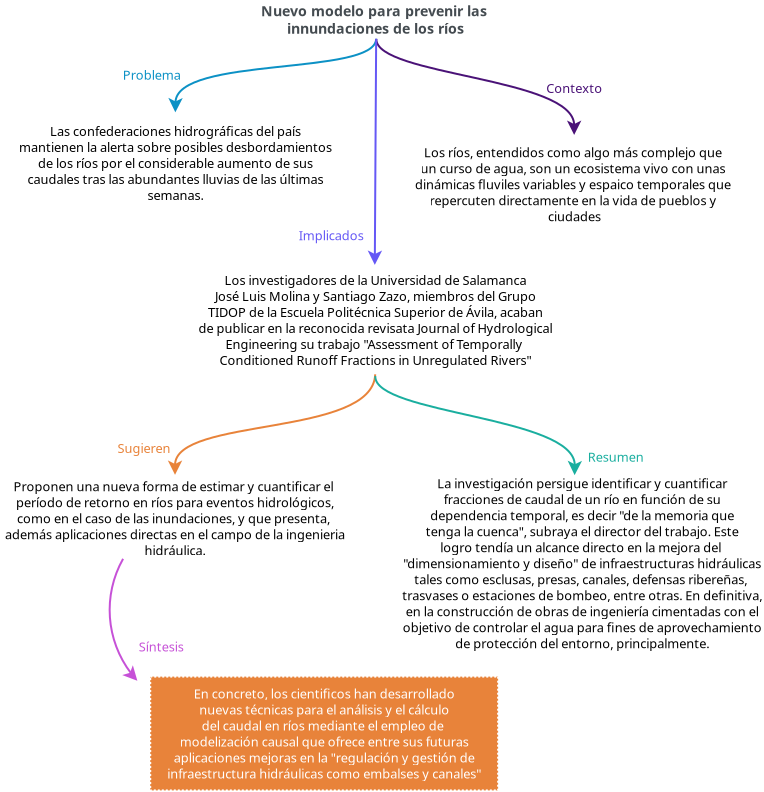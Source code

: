 <?xml version="1.0" encoding="UTF-8"?>
<dia:diagram xmlns:dia="http://www.lysator.liu.se/~alla/dia/">
  <dia:layer name="Fondo" visible="true" connectable="true" active="true">
    <dia:object type="Standard - Text" version="1" id="O0">
      <dia:attribute name="obj_pos">
        <dia:point val="25.034,5.044"/>
      </dia:attribute>
      <dia:attribute name="obj_bb">
        <dia:rectangle val="18.524,4.387;31.544,6.096"/>
      </dia:attribute>
      <dia:attribute name="text">
        <dia:composite type="text">
          <dia:attribute name="string">
            <dia:string>#Nuevo modelo para prevenir las 
innundaciones de los ríos#</dia:string>
          </dia:attribute>
          <dia:attribute name="font">
            <dia:font family="sans" style="80" name="Helvetica-Bold"/>
          </dia:attribute>
          <dia:attribute name="height">
            <dia:real val="0.885"/>
          </dia:attribute>
          <dia:attribute name="pos">
            <dia:point val="25.034,5.044"/>
          </dia:attribute>
          <dia:attribute name="color">
            <dia:color val="#444b50ff"/>
          </dia:attribute>
          <dia:attribute name="alignment">
            <dia:enum val="1"/>
          </dia:attribute>
        </dia:composite>
      </dia:attribute>
      <dia:attribute name="valign">
        <dia:enum val="3"/>
      </dia:attribute>
    </dia:object>
    <dia:object type="Standard - BezierLine" version="0" id="O1">
      <dia:attribute name="obj_pos">
        <dia:point val="25.07,6.176"/>
      </dia:attribute>
      <dia:attribute name="obj_bb">
        <dia:rectangle val="14.676,6.125;25.12,9.853"/>
      </dia:attribute>
      <dia:attribute name="bez_points">
        <dia:point val="25.07,6.176"/>
        <dia:point val="25.034,8.05"/>
        <dia:point val="15.064,7.024"/>
        <dia:point val="15.029,9.853"/>
      </dia:attribute>
      <dia:attribute name="corner_types">
        <dia:enum val="0"/>
        <dia:enum val="0"/>
      </dia:attribute>
      <dia:attribute name="line_color">
        <dia:color val="#0c91c5ff"/>
      </dia:attribute>
      <dia:attribute name="end_arrow">
        <dia:enum val="22"/>
      </dia:attribute>
      <dia:attribute name="end_arrow_length">
        <dia:real val="0.5"/>
      </dia:attribute>
      <dia:attribute name="end_arrow_width">
        <dia:real val="0.5"/>
      </dia:attribute>
    </dia:object>
    <dia:object type="Standard - Text" version="1" id="O2">
      <dia:attribute name="obj_pos">
        <dia:point val="15.039,11.042"/>
      </dia:attribute>
      <dia:attribute name="obj_bb">
        <dia:rectangle val="6.609,10.448;23.468,14.393"/>
      </dia:attribute>
      <dia:attribute name="text">
        <dia:composite type="text">
          <dia:attribute name="string">
            <dia:string>#Las confederaciones hidrográficas del país
mantienen la alerta sobre posibles desbordamientos
de los ríos por el considerable aumento de sus
caudales tras las abundantes lluvias de las últimas
semanas.#</dia:string>
          </dia:attribute>
          <dia:attribute name="font">
            <dia:font family="sans" style="0" name="Helvetica"/>
          </dia:attribute>
          <dia:attribute name="height">
            <dia:real val="0.8"/>
          </dia:attribute>
          <dia:attribute name="pos">
            <dia:point val="15.039,11.042"/>
          </dia:attribute>
          <dia:attribute name="color">
            <dia:color val="#000000ff"/>
          </dia:attribute>
          <dia:attribute name="alignment">
            <dia:enum val="1"/>
          </dia:attribute>
        </dia:composite>
      </dia:attribute>
      <dia:attribute name="valign">
        <dia:enum val="3"/>
      </dia:attribute>
    </dia:object>
    <dia:object type="Standard - Text" version="1" id="O3">
      <dia:attribute name="obj_pos">
        <dia:point val="13.844,7.979"/>
      </dia:attribute>
      <dia:attribute name="obj_bb">
        <dia:rectangle val="12.332,7.605;15.355,8.353"/>
      </dia:attribute>
      <dia:attribute name="text">
        <dia:composite type="text">
          <dia:attribute name="string">
            <dia:string>#Problema#</dia:string>
          </dia:attribute>
          <dia:attribute name="font">
            <dia:font family="sans" style="0" name="Helvetica"/>
          </dia:attribute>
          <dia:attribute name="height">
            <dia:real val="0.804"/>
          </dia:attribute>
          <dia:attribute name="pos">
            <dia:point val="13.844,8.201"/>
          </dia:attribute>
          <dia:attribute name="color">
            <dia:color val="#0c91c5ff"/>
          </dia:attribute>
          <dia:attribute name="alignment">
            <dia:enum val="1"/>
          </dia:attribute>
        </dia:composite>
      </dia:attribute>
      <dia:attribute name="valign">
        <dia:enum val="2"/>
      </dia:attribute>
    </dia:object>
    <dia:object type="Standard - BezierLine" version="0" id="O4">
      <dia:attribute name="obj_pos">
        <dia:point val="25.077,6.184"/>
      </dia:attribute>
      <dia:attribute name="obj_bb">
        <dia:rectangle val="25.026,6.133;35.332,10.983"/>
      </dia:attribute>
      <dia:attribute name="bez_points">
        <dia:point val="25.077,6.184"/>
        <dia:point val="25.047,8.027"/>
        <dia:point val="34.97,8.099"/>
        <dia:point val="34.97,10.983"/>
      </dia:attribute>
      <dia:attribute name="corner_types">
        <dia:enum val="0"/>
        <dia:enum val="0"/>
      </dia:attribute>
      <dia:attribute name="line_color">
        <dia:color val="#4a1277ff"/>
      </dia:attribute>
      <dia:attribute name="end_arrow">
        <dia:enum val="22"/>
      </dia:attribute>
      <dia:attribute name="end_arrow_length">
        <dia:real val="0.5"/>
      </dia:attribute>
      <dia:attribute name="end_arrow_width">
        <dia:real val="0.5"/>
      </dia:attribute>
    </dia:object>
    <dia:object type="Standard - Text" version="1" id="O5">
      <dia:attribute name="obj_pos">
        <dia:point val="34.99,12.101"/>
      </dia:attribute>
      <dia:attribute name="obj_bb">
        <dia:rectangle val="26.226,11.507;43.754,15.452"/>
      </dia:attribute>
      <dia:attribute name="text">
        <dia:composite type="text">
          <dia:attribute name="string">
            <dia:string>#Los ríos, entendidos como algo más complejo que 
un curso de agua, son un ecosistema vivo con unas 
dinámicas fluviles variables y espaico temporales que 
repercuten directamente en la vida de pueblos y 
ciudades#</dia:string>
          </dia:attribute>
          <dia:attribute name="font">
            <dia:font family="sans" style="0" name="Helvetica"/>
          </dia:attribute>
          <dia:attribute name="height">
            <dia:real val="0.8"/>
          </dia:attribute>
          <dia:attribute name="pos">
            <dia:point val="34.99,12.101"/>
          </dia:attribute>
          <dia:attribute name="color">
            <dia:color val="#000000ff"/>
          </dia:attribute>
          <dia:attribute name="alignment">
            <dia:enum val="1"/>
          </dia:attribute>
        </dia:composite>
      </dia:attribute>
      <dia:attribute name="valign">
        <dia:enum val="3"/>
      </dia:attribute>
    </dia:object>
    <dia:object type="Standard - Text" version="1" id="O6">
      <dia:attribute name="obj_pos">
        <dia:point val="34.979,8.885"/>
      </dia:attribute>
      <dia:attribute name="obj_bb">
        <dia:rectangle val="33.529,8.291;36.428,9.036"/>
      </dia:attribute>
      <dia:attribute name="text">
        <dia:composite type="text">
          <dia:attribute name="string">
            <dia:string>#Contexto#</dia:string>
          </dia:attribute>
          <dia:attribute name="font">
            <dia:font family="sans" style="0" name="Helvetica"/>
          </dia:attribute>
          <dia:attribute name="height">
            <dia:real val="0.8"/>
          </dia:attribute>
          <dia:attribute name="pos">
            <dia:point val="34.979,8.885"/>
          </dia:attribute>
          <dia:attribute name="color">
            <dia:color val="#4a1277ff"/>
          </dia:attribute>
          <dia:attribute name="alignment">
            <dia:enum val="1"/>
          </dia:attribute>
        </dia:composite>
      </dia:attribute>
      <dia:attribute name="valign">
        <dia:enum val="3"/>
      </dia:attribute>
    </dia:object>
    <dia:object type="Standard - Line" version="0" id="O7">
      <dia:attribute name="obj_pos">
        <dia:point val="25.07,6.177"/>
      </dia:attribute>
      <dia:attribute name="obj_bb">
        <dia:rectangle val="24.645,6.127;25.369,17.531"/>
      </dia:attribute>
      <dia:attribute name="conn_endpoints">
        <dia:point val="25.07,6.177"/>
        <dia:point val="25.002,17.481"/>
      </dia:attribute>
      <dia:attribute name="numcp">
        <dia:int val="1"/>
      </dia:attribute>
      <dia:attribute name="line_color">
        <dia:color val="#6558f5ff"/>
      </dia:attribute>
      <dia:attribute name="end_arrow">
        <dia:enum val="22"/>
      </dia:attribute>
      <dia:attribute name="end_arrow_length">
        <dia:real val="0.5"/>
      </dia:attribute>
      <dia:attribute name="end_arrow_width">
        <dia:real val="0.5"/>
      </dia:attribute>
    </dia:object>
    <dia:object type="Standard - Text" version="1" id="O8">
      <dia:attribute name="obj_pos">
        <dia:point val="25.032,18.483"/>
      </dia:attribute>
      <dia:attribute name="obj_bb">
        <dia:rectangle val="15.397,17.889;34.667,22.634"/>
      </dia:attribute>
      <dia:attribute name="text">
        <dia:composite type="text">
          <dia:attribute name="string">
            <dia:string>#Los investigadores de la Universidad de Salamanca
José Luis Molina y Santiago Zazo, miembros del Grupo
TIDOP de la Escuela Politécnica Superior de Ávila, acaban
de publicar en la reconocida revisata Journal of Hydrological
Engineering su trabajo "Assessment of Temporally 
Conditioned Runoff Fractions in Unregulated Rivers"#</dia:string>
          </dia:attribute>
          <dia:attribute name="font">
            <dia:font family="sans" style="0" name="Helvetica"/>
          </dia:attribute>
          <dia:attribute name="height">
            <dia:real val="0.8"/>
          </dia:attribute>
          <dia:attribute name="pos">
            <dia:point val="25.032,18.483"/>
          </dia:attribute>
          <dia:attribute name="color">
            <dia:color val="#000000ff"/>
          </dia:attribute>
          <dia:attribute name="alignment">
            <dia:enum val="1"/>
          </dia:attribute>
        </dia:composite>
      </dia:attribute>
      <dia:attribute name="valign">
        <dia:enum val="3"/>
      </dia:attribute>
    </dia:object>
    <dia:object type="Standard - Text" version="1" id="O9">
      <dia:attribute name="obj_pos">
        <dia:point val="21.197,16.253"/>
      </dia:attribute>
      <dia:attribute name="obj_bb">
        <dia:rectangle val="21.197,15.659;24.646,16.404"/>
      </dia:attribute>
      <dia:attribute name="text">
        <dia:composite type="text">
          <dia:attribute name="string">
            <dia:string>#Implicados#</dia:string>
          </dia:attribute>
          <dia:attribute name="font">
            <dia:font family="sans" style="0" name="Helvetica"/>
          </dia:attribute>
          <dia:attribute name="height">
            <dia:real val="0.8"/>
          </dia:attribute>
          <dia:attribute name="pos">
            <dia:point val="21.197,16.253"/>
          </dia:attribute>
          <dia:attribute name="color">
            <dia:color val="#6558f5ff"/>
          </dia:attribute>
          <dia:attribute name="alignment">
            <dia:enum val="0"/>
          </dia:attribute>
        </dia:composite>
      </dia:attribute>
      <dia:attribute name="valign">
        <dia:enum val="3"/>
      </dia:attribute>
    </dia:object>
    <dia:object type="Standard - Text" version="1" id="O10">
      <dia:attribute name="obj_pos">
        <dia:point val="13.467,26.886"/>
      </dia:attribute>
      <dia:attribute name="obj_bb">
        <dia:rectangle val="12.048,26.292;14.886,27.037"/>
      </dia:attribute>
      <dia:attribute name="text">
        <dia:composite type="text">
          <dia:attribute name="string">
            <dia:string>#Sugieren#</dia:string>
          </dia:attribute>
          <dia:attribute name="font">
            <dia:font family="sans" style="0" name="Helvetica"/>
          </dia:attribute>
          <dia:attribute name="height">
            <dia:real val="0.8"/>
          </dia:attribute>
          <dia:attribute name="pos">
            <dia:point val="13.467,26.886"/>
          </dia:attribute>
          <dia:attribute name="color">
            <dia:color val="#e8833aff"/>
          </dia:attribute>
          <dia:attribute name="alignment">
            <dia:enum val="1"/>
          </dia:attribute>
        </dia:composite>
      </dia:attribute>
      <dia:attribute name="valign">
        <dia:enum val="3"/>
      </dia:attribute>
    </dia:object>
    <dia:object type="Standard - Text" version="1" id="O11">
      <dia:attribute name="obj_pos">
        <dia:point val="15.007,28.799"/>
      </dia:attribute>
      <dia:attribute name="obj_bb">
        <dia:rectangle val="5.618,28.205;24.395,32.15"/>
      </dia:attribute>
      <dia:attribute name="text">
        <dia:composite type="text">
          <dia:attribute name="string">
            <dia:string>#Proponen una nueva forma de estimar y cuantificar el 
período de retorno en ríos para eventos hidrológicos,
como en el caso de las inundaciones, y que presenta, 
además aplicaciones directas en el campo de la ingenieria
hidráulica.#</dia:string>
          </dia:attribute>
          <dia:attribute name="font">
            <dia:font family="sans" style="0" name="Helvetica"/>
          </dia:attribute>
          <dia:attribute name="height">
            <dia:real val="0.8"/>
          </dia:attribute>
          <dia:attribute name="pos">
            <dia:point val="15.007,28.799"/>
          </dia:attribute>
          <dia:attribute name="color">
            <dia:color val="#000000ff"/>
          </dia:attribute>
          <dia:attribute name="alignment">
            <dia:enum val="1"/>
          </dia:attribute>
        </dia:composite>
      </dia:attribute>
      <dia:attribute name="valign">
        <dia:enum val="3"/>
      </dia:attribute>
    </dia:object>
    <dia:object type="Standard - BezierLine" version="0" id="O12">
      <dia:attribute name="obj_pos">
        <dia:point val="25.022,22.953"/>
      </dia:attribute>
      <dia:attribute name="obj_bb">
        <dia:rectangle val="14.651,22.901;25.073,27.979"/>
      </dia:attribute>
      <dia:attribute name="bez_points">
        <dia:point val="25.022,22.953"/>
        <dia:point val="24.916,26.1"/>
        <dia:point val="15.013,25.079"/>
        <dia:point val="15.013,27.979"/>
      </dia:attribute>
      <dia:attribute name="corner_types">
        <dia:enum val="0"/>
        <dia:enum val="0"/>
      </dia:attribute>
      <dia:attribute name="line_color">
        <dia:color val="#e8833aff"/>
      </dia:attribute>
      <dia:attribute name="end_arrow">
        <dia:enum val="22"/>
      </dia:attribute>
      <dia:attribute name="end_arrow_length">
        <dia:real val="0.5"/>
      </dia:attribute>
      <dia:attribute name="end_arrow_width">
        <dia:real val="0.5"/>
      </dia:attribute>
    </dia:object>
    <dia:object type="Standard - Box" version="0" id="O13">
      <dia:attribute name="obj_pos">
        <dia:point val="13.774,38.066"/>
      </dia:attribute>
      <dia:attribute name="obj_bb">
        <dia:rectangle val="13.724,38.016;31.218,43.808"/>
      </dia:attribute>
      <dia:attribute name="elem_corner">
        <dia:point val="13.774,38.066"/>
      </dia:attribute>
      <dia:attribute name="elem_width">
        <dia:real val="17.394"/>
      </dia:attribute>
      <dia:attribute name="elem_height">
        <dia:real val="5.692"/>
      </dia:attribute>
      <dia:attribute name="border_color">
        <dia:color val="#ffffffff"/>
      </dia:attribute>
      <dia:attribute name="inner_color">
        <dia:color val="#e8833aff"/>
      </dia:attribute>
      <dia:attribute name="show_background">
        <dia:boolean val="true"/>
      </dia:attribute>
      <dia:attribute name="line_style">
        <dia:enum val="4"/>
      </dia:attribute>
    </dia:object>
    <dia:object type="Standard - Arc" version="0" id="O14">
      <dia:attribute name="obj_pos">
        <dia:point val="12.416,32.178"/>
      </dia:attribute>
      <dia:attribute name="obj_bb">
        <dia:rectangle val="11.694,32.123;13.186,38.33"/>
      </dia:attribute>
      <dia:attribute name="conn_endpoints">
        <dia:point val="12.416,32.178"/>
        <dia:point val="13.13,38.275"/>
      </dia:attribute>
      <dia:attribute name="arc_color">
        <dia:color val="#c651d7ff"/>
      </dia:attribute>
      <dia:attribute name="curve_distance">
        <dia:real val="1"/>
      </dia:attribute>
      <dia:attribute name="end_arrow">
        <dia:enum val="22"/>
      </dia:attribute>
      <dia:attribute name="end_arrow_length">
        <dia:real val="0.5"/>
      </dia:attribute>
      <dia:attribute name="end_arrow_width">
        <dia:real val="0.5"/>
      </dia:attribute>
    </dia:object>
    <dia:object type="Standard - Text" version="1" id="O15">
      <dia:attribute name="obj_pos">
        <dia:point val="14.32,36.811"/>
      </dia:attribute>
      <dia:attribute name="obj_bb">
        <dia:rectangle val="13.08,36.217;15.559,36.962"/>
      </dia:attribute>
      <dia:attribute name="text">
        <dia:composite type="text">
          <dia:attribute name="string">
            <dia:string>#Síntesis#</dia:string>
          </dia:attribute>
          <dia:attribute name="font">
            <dia:font family="sans" style="0" name="Helvetica"/>
          </dia:attribute>
          <dia:attribute name="height">
            <dia:real val="0.8"/>
          </dia:attribute>
          <dia:attribute name="pos">
            <dia:point val="14.32,36.811"/>
          </dia:attribute>
          <dia:attribute name="color">
            <dia:color val="#c651d7ff"/>
          </dia:attribute>
          <dia:attribute name="alignment">
            <dia:enum val="1"/>
          </dia:attribute>
        </dia:composite>
      </dia:attribute>
      <dia:attribute name="valign">
        <dia:enum val="3"/>
      </dia:attribute>
    </dia:object>
    <dia:object type="Standard - Text" version="1" id="O16">
      <dia:attribute name="obj_pos">
        <dia:point val="22.471,40.912"/>
      </dia:attribute>
      <dia:attribute name="obj_bb">
        <dia:rectangle val="13.867,38.539;31.075,43.284"/>
      </dia:attribute>
      <dia:attribute name="text">
        <dia:composite type="text">
          <dia:attribute name="string">
            <dia:string>#En concreto, los cientificos han desarrollado
nuevas técnicas para el análisis y el cálculo
del caudal en ríos mediante el empleo de 
modelización causal que ofrece entre sus futuras
aplicaciones mejoras en la "regulación y gestión de
infraestructura hidráulicas como embalses y canales"#</dia:string>
          </dia:attribute>
          <dia:attribute name="font">
            <dia:font family="sans" style="0" name="Helvetica"/>
          </dia:attribute>
          <dia:attribute name="height">
            <dia:real val="0.8"/>
          </dia:attribute>
          <dia:attribute name="pos">
            <dia:point val="22.471,39.133"/>
          </dia:attribute>
          <dia:attribute name="color">
            <dia:color val="#ffffffff"/>
          </dia:attribute>
          <dia:attribute name="alignment">
            <dia:enum val="1"/>
          </dia:attribute>
        </dia:composite>
      </dia:attribute>
      <dia:attribute name="valign">
        <dia:enum val="2"/>
      </dia:attribute>
      <dia:connections>
        <dia:connection handle="0" to="O13" connection="8"/>
      </dia:connections>
    </dia:object>
    <dia:object type="Standard - BezierLine" version="0" id="O17">
      <dia:attribute name="obj_pos">
        <dia:point val="25.027,23.041"/>
      </dia:attribute>
      <dia:attribute name="obj_bb">
        <dia:rectangle val="24.975,22.989;35.365,27.995"/>
      </dia:attribute>
      <dia:attribute name="bez_points">
        <dia:point val="25.027,23.041"/>
        <dia:point val="24.95,24.95"/>
        <dia:point val="35.035,25.052"/>
        <dia:point val="34.993,27.995"/>
      </dia:attribute>
      <dia:attribute name="corner_types">
        <dia:enum val="0"/>
        <dia:enum val="0"/>
      </dia:attribute>
      <dia:attribute name="line_color">
        <dia:color val="#1aae9fff"/>
      </dia:attribute>
      <dia:attribute name="end_arrow">
        <dia:enum val="22"/>
      </dia:attribute>
      <dia:attribute name="end_arrow_length">
        <dia:real val="0.5"/>
      </dia:attribute>
      <dia:attribute name="end_arrow_width">
        <dia:real val="0.5"/>
      </dia:attribute>
    </dia:object>
    <dia:object type="Standard - Text" version="1" id="O18">
      <dia:attribute name="obj_pos">
        <dia:point val="37.053,27.322"/>
      </dia:attribute>
      <dia:attribute name="obj_bb">
        <dia:rectangle val="35.567,26.728;38.539,27.473"/>
      </dia:attribute>
      <dia:attribute name="text">
        <dia:composite type="text">
          <dia:attribute name="string">
            <dia:string>#Resumen#</dia:string>
          </dia:attribute>
          <dia:attribute name="font">
            <dia:font family="sans" style="0" name="Helvetica"/>
          </dia:attribute>
          <dia:attribute name="height">
            <dia:real val="0.8"/>
          </dia:attribute>
          <dia:attribute name="pos">
            <dia:point val="37.053,27.322"/>
          </dia:attribute>
          <dia:attribute name="color">
            <dia:color val="#1aae9fff"/>
          </dia:attribute>
          <dia:attribute name="alignment">
            <dia:enum val="1"/>
          </dia:attribute>
        </dia:composite>
      </dia:attribute>
      <dia:attribute name="valign">
        <dia:enum val="3"/>
      </dia:attribute>
    </dia:object>
    <dia:object type="Standard - Text" version="1" id="O19">
      <dia:attribute name="obj_pos">
        <dia:point val="35.371,28.647"/>
      </dia:attribute>
      <dia:attribute name="obj_bb">
        <dia:rectangle val="25.542,28.053;45.201,36.798"/>
      </dia:attribute>
      <dia:attribute name="text">
        <dia:composite type="text">
          <dia:attribute name="string">
            <dia:string>#La investigación persigue identificar y cuantificar
fracciones de caudal de un río en función de su
dependencia temporal, es decir "de la memoria que
tenga la cuenca", subraya el director del trabajo. Este
logro tendía un alcance directo en la mejora del 
"dimensionamiento y diseño" de infraestructuras hidráulicas
tales como esclusas, presas, canales, defensas ribereñas, 
trasvases o estaciones de bombeo, entre otras. En definitiva,
en la construcción de obras de ingeniería cimentadas con el
objetivo de controlar el agua para fines de aprovechamiento
de protección del entorno, principalmente.#</dia:string>
          </dia:attribute>
          <dia:attribute name="font">
            <dia:font family="sans" style="0" name="Helvetica"/>
          </dia:attribute>
          <dia:attribute name="height">
            <dia:real val="0.8"/>
          </dia:attribute>
          <dia:attribute name="pos">
            <dia:point val="35.371,28.647"/>
          </dia:attribute>
          <dia:attribute name="color">
            <dia:color val="#000000ff"/>
          </dia:attribute>
          <dia:attribute name="alignment">
            <dia:enum val="1"/>
          </dia:attribute>
        </dia:composite>
      </dia:attribute>
      <dia:attribute name="valign">
        <dia:enum val="3"/>
      </dia:attribute>
    </dia:object>
  </dia:layer>
</dia:diagram>
